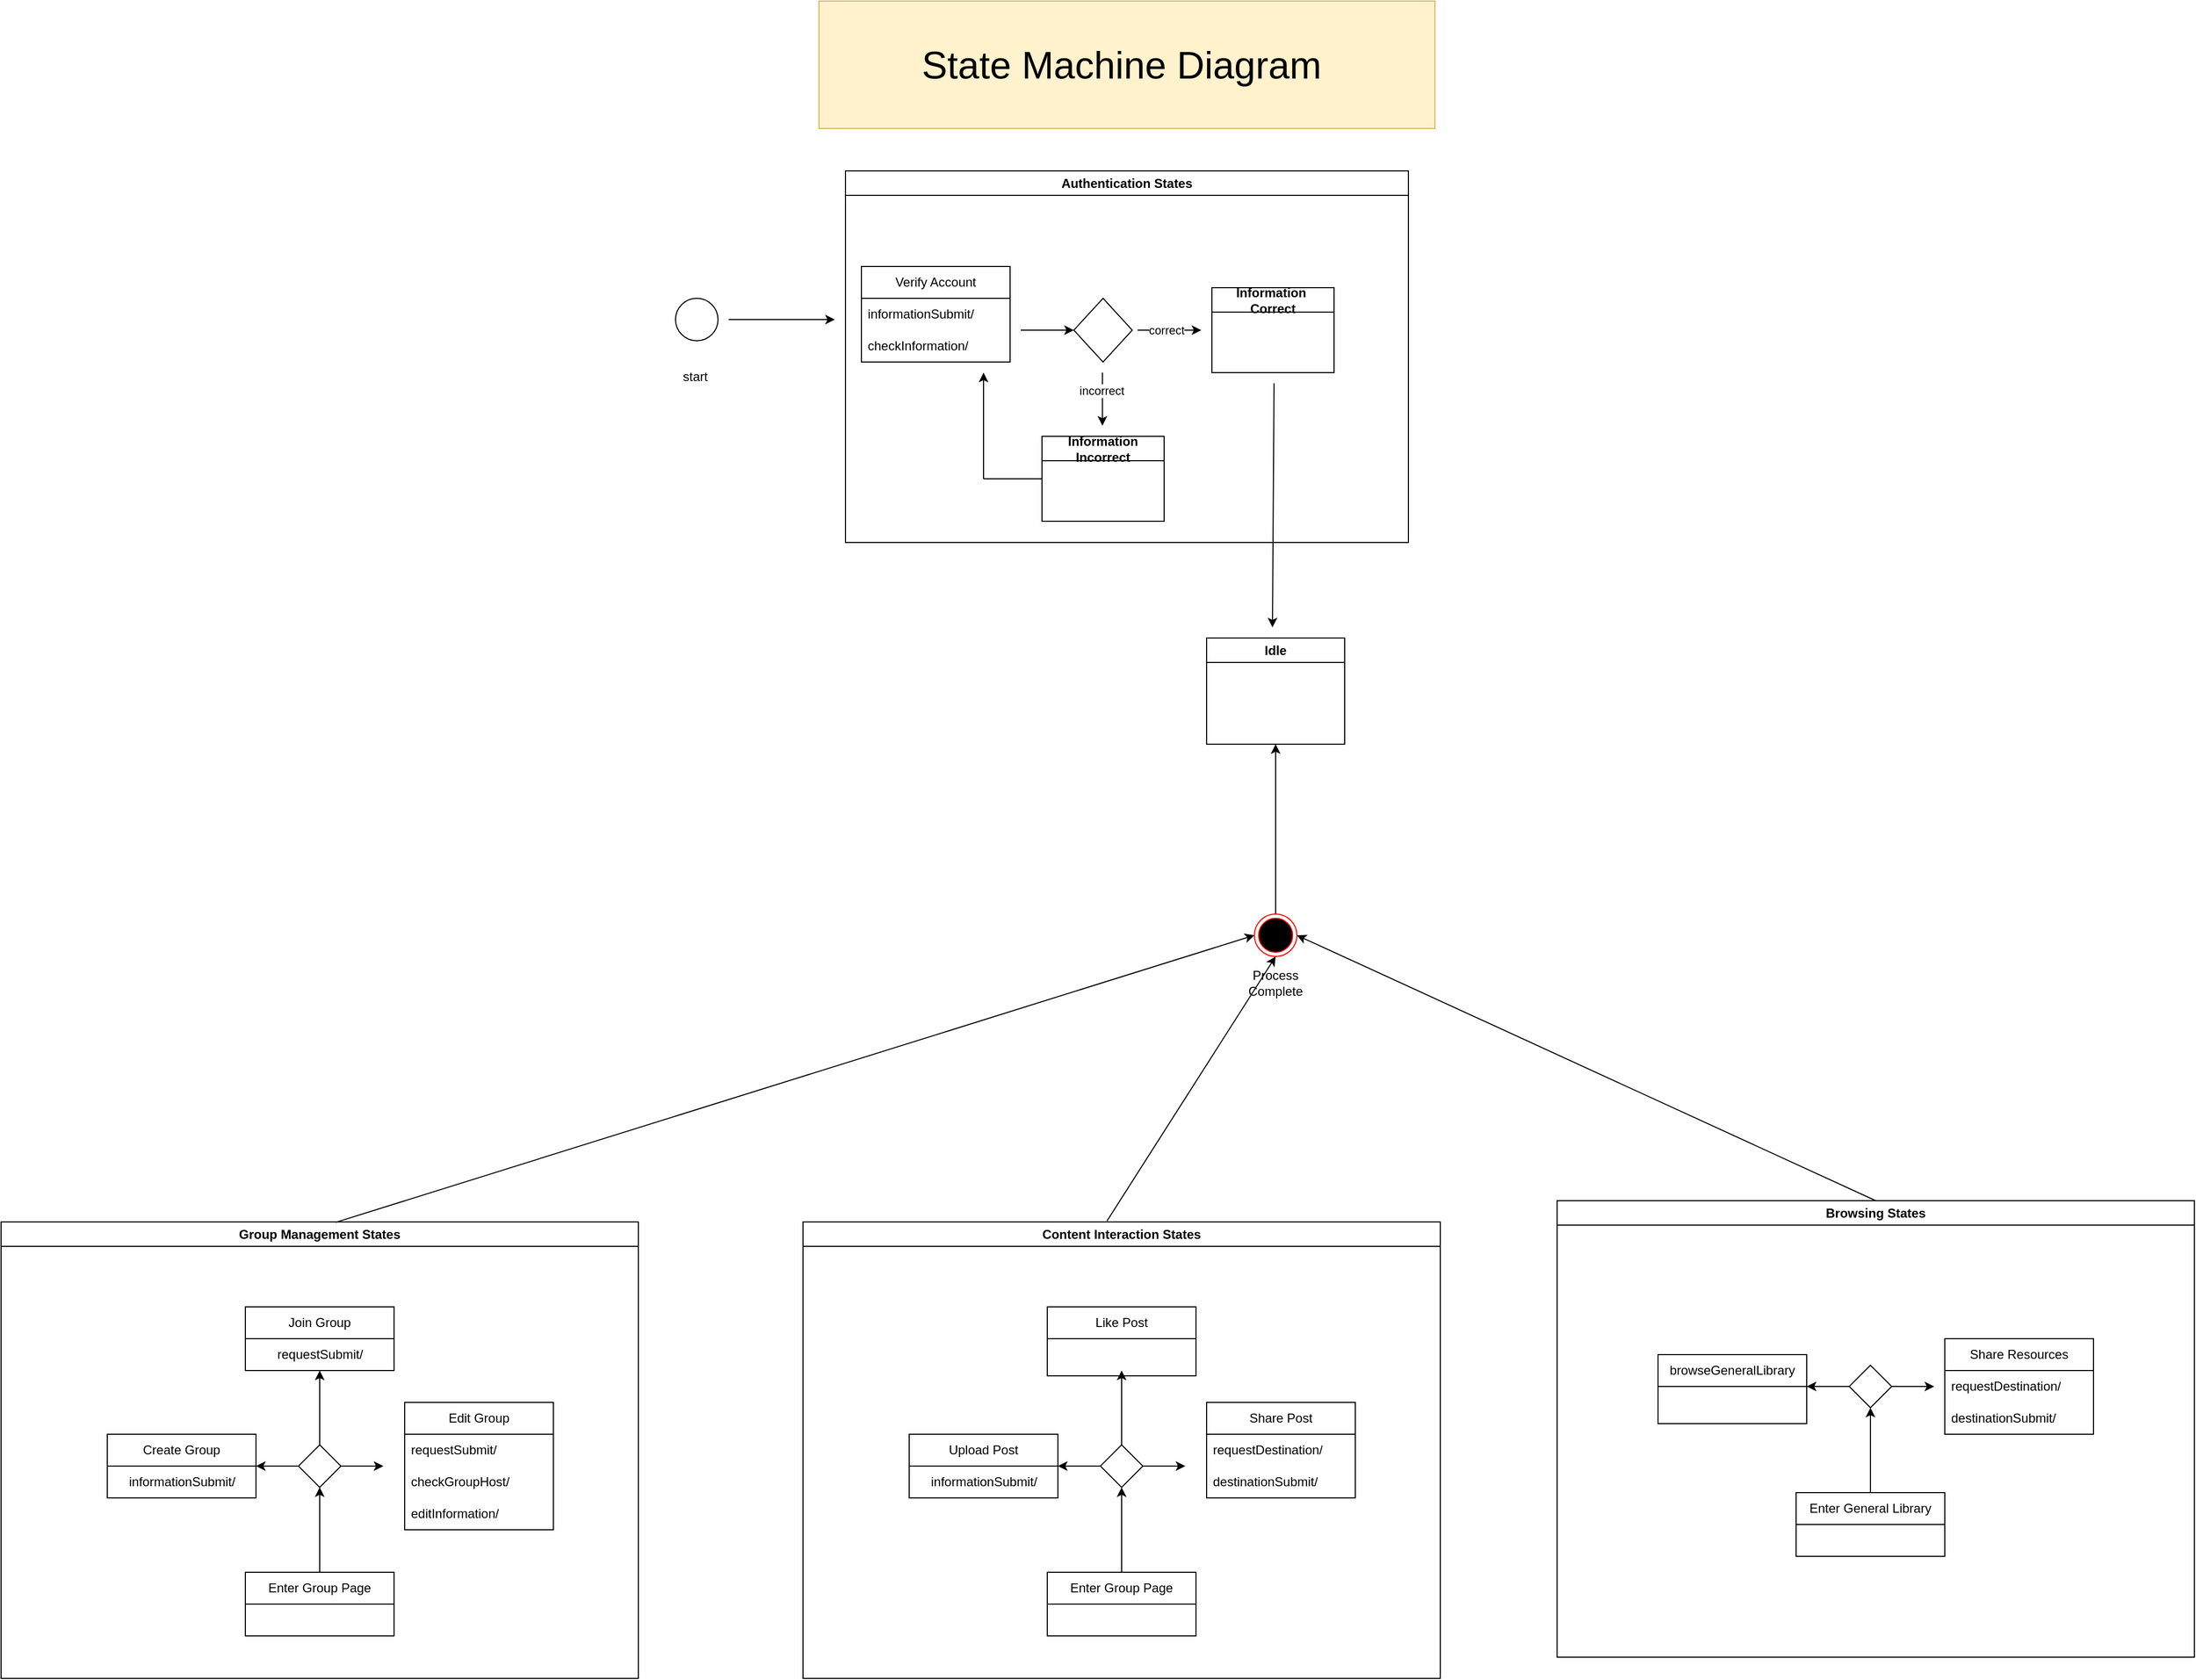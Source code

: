 <mxfile version="24.5.2" type="github">
  <diagram name="State Machine Diagram" id="gP0zPGlflbPupSnP1_vm">
    <mxGraphModel dx="3455" dy="2610" grid="1" gridSize="10" guides="1" tooltips="1" connect="1" arrows="1" fold="1" page="1" pageScale="1" pageWidth="850" pageHeight="1100" math="0" shadow="0">
      <root>
        <mxCell id="0" />
        <mxCell id="1" parent="0" />
        <mxCell id="Ts-cI60gPqAjIB_2pUeZ-1" value="&lt;font style=&quot;font-size: 36px;&quot;&gt;State Machine Diagram&amp;nbsp;&lt;/font&gt;" style="rounded=0;whiteSpace=wrap;html=1;fillColor=#fff2cc;strokeColor=#d6b656;" vertex="1" parent="1">
          <mxGeometry x="295" y="20" width="580" height="120" as="geometry" />
        </mxCell>
        <mxCell id="Ts-cI60gPqAjIB_2pUeZ-2" value="" style="ellipse;whiteSpace=wrap;html=1;aspect=fixed;" vertex="1" parent="1">
          <mxGeometry x="160" y="300" width="40" height="40" as="geometry" />
        </mxCell>
        <mxCell id="Ts-cI60gPqAjIB_2pUeZ-7" value="" style="endArrow=classic;html=1;rounded=0;exitX=0.5;exitY=0;exitDx=0;exitDy=0;entryX=0.5;entryY=1;entryDx=0;entryDy=0;" edge="1" parent="1" source="Ts-cI60gPqAjIB_2pUeZ-9" target="Ts-cI60gPqAjIB_2pUeZ-43">
          <mxGeometry width="50" height="50" relative="1" as="geometry">
            <mxPoint x="572" y="680" as="sourcePoint" />
            <mxPoint x="660" y="690" as="targetPoint" />
          </mxGeometry>
        </mxCell>
        <mxCell id="Ts-cI60gPqAjIB_2pUeZ-9" value="" style="ellipse;html=1;shape=endState;fillColor=#000000;strokeColor=#ff0000;" vertex="1" parent="1">
          <mxGeometry x="705" y="880" width="40" height="40" as="geometry" />
        </mxCell>
        <mxCell id="Ts-cI60gPqAjIB_2pUeZ-10" value="Process Complete" style="text;html=1;align=center;verticalAlign=middle;whiteSpace=wrap;rounded=0;" vertex="1" parent="1">
          <mxGeometry x="695" y="930" width="60" height="30" as="geometry" />
        </mxCell>
        <mxCell id="Ts-cI60gPqAjIB_2pUeZ-11" value="" style="endArrow=classic;html=1;rounded=0;" edge="1" parent="1">
          <mxGeometry width="50" height="50" relative="1" as="geometry">
            <mxPoint x="210" y="320" as="sourcePoint" />
            <mxPoint x="310" y="320" as="targetPoint" />
          </mxGeometry>
        </mxCell>
        <mxCell id="Ts-cI60gPqAjIB_2pUeZ-13" value="start" style="text;whiteSpace=wrap;" vertex="1" parent="1">
          <mxGeometry x="165" y="360" width="30" height="30" as="geometry" />
        </mxCell>
        <mxCell id="Ts-cI60gPqAjIB_2pUeZ-14" value="Authentication States" style="swimlane;whiteSpace=wrap;html=1;" vertex="1" parent="1">
          <mxGeometry x="320" y="180" width="530" height="350" as="geometry" />
        </mxCell>
        <mxCell id="Ts-cI60gPqAjIB_2pUeZ-24" value="" style="endArrow=classic;html=1;rounded=0;" edge="1" parent="Ts-cI60gPqAjIB_2pUeZ-14">
          <mxGeometry width="50" height="50" relative="1" as="geometry">
            <mxPoint x="165" y="150" as="sourcePoint" />
            <mxPoint x="215" y="150" as="targetPoint" />
          </mxGeometry>
        </mxCell>
        <mxCell id="Ts-cI60gPqAjIB_2pUeZ-25" value="" style="rhombus;whiteSpace=wrap;html=1;" vertex="1" parent="Ts-cI60gPqAjIB_2pUeZ-14">
          <mxGeometry x="215" y="120" width="55" height="60" as="geometry" />
        </mxCell>
        <mxCell id="Ts-cI60gPqAjIB_2pUeZ-26" value="" style="endArrow=classic;html=1;rounded=0;" edge="1" parent="Ts-cI60gPqAjIB_2pUeZ-14">
          <mxGeometry width="50" height="50" relative="1" as="geometry">
            <mxPoint x="275" y="150" as="sourcePoint" />
            <mxPoint x="335" y="150" as="targetPoint" />
          </mxGeometry>
        </mxCell>
        <mxCell id="Ts-cI60gPqAjIB_2pUeZ-27" value="correct" style="edgeLabel;html=1;align=center;verticalAlign=middle;resizable=0;points=[];" vertex="1" connectable="0" parent="Ts-cI60gPqAjIB_2pUeZ-26">
          <mxGeometry x="-0.1" relative="1" as="geometry">
            <mxPoint as="offset" />
          </mxGeometry>
        </mxCell>
        <mxCell id="Ts-cI60gPqAjIB_2pUeZ-29" value="Verify Account" style="swimlane;fontStyle=0;childLayout=stackLayout;horizontal=1;startSize=30;horizontalStack=0;resizeParent=1;resizeParentMax=0;resizeLast=0;collapsible=1;marginBottom=0;whiteSpace=wrap;html=1;" vertex="1" parent="Ts-cI60gPqAjIB_2pUeZ-14">
          <mxGeometry x="15" y="90" width="140" height="90" as="geometry" />
        </mxCell>
        <mxCell id="Ts-cI60gPqAjIB_2pUeZ-30" value="informationSubmit/" style="text;strokeColor=none;fillColor=none;align=left;verticalAlign=middle;spacingLeft=4;spacingRight=4;overflow=hidden;points=[[0,0.5],[1,0.5]];portConstraint=eastwest;rotatable=0;whiteSpace=wrap;html=1;" vertex="1" parent="Ts-cI60gPqAjIB_2pUeZ-29">
          <mxGeometry y="30" width="140" height="30" as="geometry" />
        </mxCell>
        <mxCell id="Ts-cI60gPqAjIB_2pUeZ-31" value="checkInformation/" style="text;strokeColor=none;fillColor=none;align=left;verticalAlign=middle;spacingLeft=4;spacingRight=4;overflow=hidden;points=[[0,0.5],[1,0.5]];portConstraint=eastwest;rotatable=0;whiteSpace=wrap;html=1;" vertex="1" parent="Ts-cI60gPqAjIB_2pUeZ-29">
          <mxGeometry y="60" width="140" height="30" as="geometry" />
        </mxCell>
        <mxCell id="Ts-cI60gPqAjIB_2pUeZ-33" value="" style="endArrow=classic;html=1;rounded=0;" edge="1" parent="Ts-cI60gPqAjIB_2pUeZ-14">
          <mxGeometry width="50" height="50" relative="1" as="geometry">
            <mxPoint x="241.91" y="190" as="sourcePoint" />
            <mxPoint x="241.91" y="240" as="targetPoint" />
          </mxGeometry>
        </mxCell>
        <mxCell id="Ts-cI60gPqAjIB_2pUeZ-34" value="incorrect" style="edgeLabel;html=1;align=center;verticalAlign=middle;resizable=0;points=[];" vertex="1" connectable="0" parent="Ts-cI60gPqAjIB_2pUeZ-33">
          <mxGeometry x="-0.337" y="-1" relative="1" as="geometry">
            <mxPoint as="offset" />
          </mxGeometry>
        </mxCell>
        <mxCell id="Ts-cI60gPqAjIB_2pUeZ-37" value="Information Incorrect" style="swimlane;whiteSpace=wrap;html=1;" vertex="1" parent="Ts-cI60gPqAjIB_2pUeZ-14">
          <mxGeometry x="185" y="250" width="115" height="80" as="geometry" />
        </mxCell>
        <mxCell id="Ts-cI60gPqAjIB_2pUeZ-40" value="Information&amp;nbsp;&lt;div&gt;Correct&lt;/div&gt;" style="swimlane;whiteSpace=wrap;html=1;" vertex="1" parent="Ts-cI60gPqAjIB_2pUeZ-14">
          <mxGeometry x="345" y="110" width="115" height="80" as="geometry" />
        </mxCell>
        <mxCell id="Ts-cI60gPqAjIB_2pUeZ-42" value="" style="endArrow=classic;html=1;rounded=0;" edge="1" parent="Ts-cI60gPqAjIB_2pUeZ-14">
          <mxGeometry width="50" height="50" relative="1" as="geometry">
            <mxPoint x="403.5" y="200" as="sourcePoint" />
            <mxPoint x="402" y="430" as="targetPoint" />
          </mxGeometry>
        </mxCell>
        <mxCell id="Ts-cI60gPqAjIB_2pUeZ-38" value="" style="endArrow=classic;html=1;rounded=0;" edge="1" parent="1">
          <mxGeometry width="50" height="50" relative="1" as="geometry">
            <mxPoint x="450" y="470" as="sourcePoint" />
            <mxPoint x="450" y="370" as="targetPoint" />
          </mxGeometry>
        </mxCell>
        <mxCell id="Ts-cI60gPqAjIB_2pUeZ-39" value="" style="endArrow=none;html=1;rounded=0;entryX=0;entryY=0.5;entryDx=0;entryDy=0;" edge="1" parent="1" target="Ts-cI60gPqAjIB_2pUeZ-37">
          <mxGeometry width="50" height="50" relative="1" as="geometry">
            <mxPoint x="450" y="470" as="sourcePoint" />
            <mxPoint x="680" y="540" as="targetPoint" />
          </mxGeometry>
        </mxCell>
        <mxCell id="Ts-cI60gPqAjIB_2pUeZ-43" value="Idle" style="swimlane;whiteSpace=wrap;html=1;" vertex="1" parent="1">
          <mxGeometry x="660" y="620" width="130" height="100" as="geometry" />
        </mxCell>
        <mxCell id="Ts-cI60gPqAjIB_2pUeZ-44" value="Group Management States" style="swimlane;whiteSpace=wrap;html=1;" vertex="1" parent="1">
          <mxGeometry x="-475" y="1170.0" width="600" height="430" as="geometry" />
        </mxCell>
        <mxCell id="Ts-cI60gPqAjIB_2pUeZ-49" value="Enter Group Page" style="swimlane;fontStyle=0;childLayout=stackLayout;horizontal=1;startSize=30;horizontalStack=0;resizeParent=1;resizeParentMax=0;resizeLast=0;collapsible=1;marginBottom=0;whiteSpace=wrap;html=1;" vertex="1" parent="Ts-cI60gPqAjIB_2pUeZ-44">
          <mxGeometry x="230" y="330" width="140" height="60" as="geometry" />
        </mxCell>
        <mxCell id="Ts-cI60gPqAjIB_2pUeZ-60" value="" style="edgeStyle=orthogonalEdgeStyle;rounded=0;orthogonalLoop=1;jettySize=auto;html=1;" edge="1" parent="Ts-cI60gPqAjIB_2pUeZ-44" source="Ts-cI60gPqAjIB_2pUeZ-58">
          <mxGeometry relative="1" as="geometry">
            <mxPoint x="360" y="230" as="targetPoint" />
          </mxGeometry>
        </mxCell>
        <mxCell id="Ts-cI60gPqAjIB_2pUeZ-62" value="" style="edgeStyle=orthogonalEdgeStyle;rounded=0;orthogonalLoop=1;jettySize=auto;html=1;" edge="1" parent="Ts-cI60gPqAjIB_2pUeZ-44" source="Ts-cI60gPqAjIB_2pUeZ-58">
          <mxGeometry relative="1" as="geometry">
            <mxPoint x="240" y="230" as="targetPoint" />
          </mxGeometry>
        </mxCell>
        <mxCell id="Ts-cI60gPqAjIB_2pUeZ-64" value="" style="edgeStyle=orthogonalEdgeStyle;rounded=0;orthogonalLoop=1;jettySize=auto;html=1;" edge="1" parent="Ts-cI60gPqAjIB_2pUeZ-44" source="Ts-cI60gPqAjIB_2pUeZ-58">
          <mxGeometry relative="1" as="geometry">
            <mxPoint x="300" y="140" as="targetPoint" />
          </mxGeometry>
        </mxCell>
        <mxCell id="Ts-cI60gPqAjIB_2pUeZ-58" value="" style="rhombus;whiteSpace=wrap;html=1;" vertex="1" parent="Ts-cI60gPqAjIB_2pUeZ-44">
          <mxGeometry x="280" y="210" width="40" height="40" as="geometry" />
        </mxCell>
        <mxCell id="Ts-cI60gPqAjIB_2pUeZ-65" value="Create Group" style="swimlane;fontStyle=0;childLayout=stackLayout;horizontal=1;startSize=30;horizontalStack=0;resizeParent=1;resizeParentMax=0;resizeLast=0;collapsible=1;marginBottom=0;whiteSpace=wrap;html=1;" vertex="1" parent="Ts-cI60gPqAjIB_2pUeZ-44">
          <mxGeometry x="100" y="200" width="140" height="60" as="geometry" />
        </mxCell>
        <mxCell id="Ts-cI60gPqAjIB_2pUeZ-69" value="informationSubmit/" style="text;html=1;align=center;verticalAlign=middle;resizable=0;points=[];autosize=1;strokeColor=none;fillColor=none;" vertex="1" parent="Ts-cI60gPqAjIB_2pUeZ-65">
          <mxGeometry y="30" width="140" height="30" as="geometry" />
        </mxCell>
        <mxCell id="Ts-cI60gPqAjIB_2pUeZ-67" value="Join Group" style="swimlane;fontStyle=0;childLayout=stackLayout;horizontal=1;startSize=30;horizontalStack=0;resizeParent=1;resizeParentMax=0;resizeLast=0;collapsible=1;marginBottom=0;whiteSpace=wrap;html=1;" vertex="1" parent="Ts-cI60gPqAjIB_2pUeZ-44">
          <mxGeometry x="230" y="80" width="140" height="60" as="geometry" />
        </mxCell>
        <mxCell id="Ts-cI60gPqAjIB_2pUeZ-68" value="requestSubmit/" style="text;html=1;align=center;verticalAlign=middle;resizable=0;points=[];autosize=1;strokeColor=none;fillColor=none;" vertex="1" parent="Ts-cI60gPqAjIB_2pUeZ-67">
          <mxGeometry y="30" width="140" height="30" as="geometry" />
        </mxCell>
        <mxCell id="Ts-cI60gPqAjIB_2pUeZ-92" value="Edit Group" style="swimlane;fontStyle=0;childLayout=stackLayout;horizontal=1;startSize=30;horizontalStack=0;resizeParent=1;resizeParentMax=0;resizeLast=0;collapsible=1;marginBottom=0;whiteSpace=wrap;html=1;" vertex="1" parent="Ts-cI60gPqAjIB_2pUeZ-44">
          <mxGeometry x="380" y="170" width="140" height="120" as="geometry" />
        </mxCell>
        <mxCell id="Ts-cI60gPqAjIB_2pUeZ-93" value="requestSubmit/" style="text;strokeColor=none;fillColor=none;align=left;verticalAlign=middle;spacingLeft=4;spacingRight=4;overflow=hidden;points=[[0,0.5],[1,0.5]];portConstraint=eastwest;rotatable=0;whiteSpace=wrap;html=1;" vertex="1" parent="Ts-cI60gPqAjIB_2pUeZ-92">
          <mxGeometry y="30" width="140" height="30" as="geometry" />
        </mxCell>
        <mxCell id="Ts-cI60gPqAjIB_2pUeZ-94" value="checkGroupHost/" style="text;strokeColor=none;fillColor=none;align=left;verticalAlign=middle;spacingLeft=4;spacingRight=4;overflow=hidden;points=[[0,0.5],[1,0.5]];portConstraint=eastwest;rotatable=0;whiteSpace=wrap;html=1;" vertex="1" parent="Ts-cI60gPqAjIB_2pUeZ-92">
          <mxGeometry y="60" width="140" height="30" as="geometry" />
        </mxCell>
        <mxCell id="Ts-cI60gPqAjIB_2pUeZ-95" value="editInformation/" style="text;strokeColor=none;fillColor=none;align=left;verticalAlign=middle;spacingLeft=4;spacingRight=4;overflow=hidden;points=[[0,0.5],[1,0.5]];portConstraint=eastwest;rotatable=0;whiteSpace=wrap;html=1;" vertex="1" parent="Ts-cI60gPqAjIB_2pUeZ-92">
          <mxGeometry y="90" width="140" height="30" as="geometry" />
        </mxCell>
        <mxCell id="Ts-cI60gPqAjIB_2pUeZ-57" value="" style="endArrow=classic;html=1;rounded=0;exitX=0.5;exitY=0;exitDx=0;exitDy=0;" edge="1" parent="1" source="Ts-cI60gPqAjIB_2pUeZ-49">
          <mxGeometry width="50" height="50" relative="1" as="geometry">
            <mxPoint x="-85" y="1210.0" as="sourcePoint" />
            <mxPoint x="-175" y="1420.0" as="targetPoint" />
          </mxGeometry>
        </mxCell>
        <mxCell id="Ts-cI60gPqAjIB_2pUeZ-97" value="" style="endArrow=classic;html=1;rounded=0;entryX=0;entryY=0.5;entryDx=0;entryDy=0;exitX=0.525;exitY=0.001;exitDx=0;exitDy=0;exitPerimeter=0;" edge="1" parent="1" source="Ts-cI60gPqAjIB_2pUeZ-44" target="Ts-cI60gPqAjIB_2pUeZ-9">
          <mxGeometry width="50" height="50" relative="1" as="geometry">
            <mxPoint x="440" y="1225.86" as="sourcePoint" />
            <mxPoint x="485.858" y="1080.002" as="targetPoint" />
          </mxGeometry>
        </mxCell>
        <mxCell id="Ts-cI60gPqAjIB_2pUeZ-99" value="Content Interaction States" style="swimlane;whiteSpace=wrap;html=1;" vertex="1" parent="1">
          <mxGeometry x="280" y="1170.0" width="600" height="430" as="geometry" />
        </mxCell>
        <mxCell id="Ts-cI60gPqAjIB_2pUeZ-100" value="Enter Group Page" style="swimlane;fontStyle=0;childLayout=stackLayout;horizontal=1;startSize=30;horizontalStack=0;resizeParent=1;resizeParentMax=0;resizeLast=0;collapsible=1;marginBottom=0;whiteSpace=wrap;html=1;" vertex="1" parent="Ts-cI60gPqAjIB_2pUeZ-99">
          <mxGeometry x="230" y="330" width="140" height="60" as="geometry" />
        </mxCell>
        <mxCell id="Ts-cI60gPqAjIB_2pUeZ-101" value="" style="edgeStyle=orthogonalEdgeStyle;rounded=0;orthogonalLoop=1;jettySize=auto;html=1;" edge="1" parent="Ts-cI60gPqAjIB_2pUeZ-99" source="Ts-cI60gPqAjIB_2pUeZ-104">
          <mxGeometry relative="1" as="geometry">
            <mxPoint x="360" y="230" as="targetPoint" />
          </mxGeometry>
        </mxCell>
        <mxCell id="Ts-cI60gPqAjIB_2pUeZ-102" value="" style="edgeStyle=orthogonalEdgeStyle;rounded=0;orthogonalLoop=1;jettySize=auto;html=1;" edge="1" parent="Ts-cI60gPqAjIB_2pUeZ-99" source="Ts-cI60gPqAjIB_2pUeZ-104">
          <mxGeometry relative="1" as="geometry">
            <mxPoint x="240" y="230" as="targetPoint" />
          </mxGeometry>
        </mxCell>
        <mxCell id="Ts-cI60gPqAjIB_2pUeZ-103" value="" style="edgeStyle=orthogonalEdgeStyle;rounded=0;orthogonalLoop=1;jettySize=auto;html=1;" edge="1" parent="Ts-cI60gPqAjIB_2pUeZ-99" source="Ts-cI60gPqAjIB_2pUeZ-104">
          <mxGeometry relative="1" as="geometry">
            <mxPoint x="300" y="140" as="targetPoint" />
          </mxGeometry>
        </mxCell>
        <mxCell id="Ts-cI60gPqAjIB_2pUeZ-104" value="" style="rhombus;whiteSpace=wrap;html=1;" vertex="1" parent="Ts-cI60gPqAjIB_2pUeZ-99">
          <mxGeometry x="280" y="210" width="40" height="40" as="geometry" />
        </mxCell>
        <mxCell id="Ts-cI60gPqAjIB_2pUeZ-105" value="Upload Post" style="swimlane;fontStyle=0;childLayout=stackLayout;horizontal=1;startSize=30;horizontalStack=0;resizeParent=1;resizeParentMax=0;resizeLast=0;collapsible=1;marginBottom=0;whiteSpace=wrap;html=1;" vertex="1" parent="Ts-cI60gPqAjIB_2pUeZ-99">
          <mxGeometry x="100" y="200" width="140" height="60" as="geometry" />
        </mxCell>
        <mxCell id="Ts-cI60gPqAjIB_2pUeZ-106" value="informationSubmit/" style="text;html=1;align=center;verticalAlign=middle;resizable=0;points=[];autosize=1;strokeColor=none;fillColor=none;" vertex="1" parent="Ts-cI60gPqAjIB_2pUeZ-105">
          <mxGeometry y="30" width="140" height="30" as="geometry" />
        </mxCell>
        <mxCell id="Ts-cI60gPqAjIB_2pUeZ-107" value="Like Post" style="swimlane;fontStyle=0;childLayout=stackLayout;horizontal=1;startSize=30;horizontalStack=0;resizeParent=1;resizeParentMax=0;resizeLast=0;collapsible=1;marginBottom=0;whiteSpace=wrap;html=1;" vertex="1" parent="Ts-cI60gPqAjIB_2pUeZ-99">
          <mxGeometry x="230" y="80" width="140" height="65" as="geometry" />
        </mxCell>
        <mxCell id="Ts-cI60gPqAjIB_2pUeZ-109" value="Share Post" style="swimlane;fontStyle=0;childLayout=stackLayout;horizontal=1;startSize=30;horizontalStack=0;resizeParent=1;resizeParentMax=0;resizeLast=0;collapsible=1;marginBottom=0;whiteSpace=wrap;html=1;" vertex="1" parent="Ts-cI60gPqAjIB_2pUeZ-99">
          <mxGeometry x="380" y="170" width="140" height="90" as="geometry" />
        </mxCell>
        <mxCell id="Ts-cI60gPqAjIB_2pUeZ-110" value="requestDestination/" style="text;strokeColor=none;fillColor=none;align=left;verticalAlign=middle;spacingLeft=4;spacingRight=4;overflow=hidden;points=[[0,0.5],[1,0.5]];portConstraint=eastwest;rotatable=0;whiteSpace=wrap;html=1;" vertex="1" parent="Ts-cI60gPqAjIB_2pUeZ-109">
          <mxGeometry y="30" width="140" height="30" as="geometry" />
        </mxCell>
        <mxCell id="Ts-cI60gPqAjIB_2pUeZ-111" value="destinationSubmit/" style="text;strokeColor=none;fillColor=none;align=left;verticalAlign=middle;spacingLeft=4;spacingRight=4;overflow=hidden;points=[[0,0.5],[1,0.5]];portConstraint=eastwest;rotatable=0;whiteSpace=wrap;html=1;" vertex="1" parent="Ts-cI60gPqAjIB_2pUeZ-109">
          <mxGeometry y="60" width="140" height="30" as="geometry" />
        </mxCell>
        <mxCell id="Ts-cI60gPqAjIB_2pUeZ-113" value="" style="endArrow=classic;html=1;rounded=0;exitX=0.5;exitY=0;exitDx=0;exitDy=0;entryX=0.5;entryY=1;entryDx=0;entryDy=0;" edge="1" parent="Ts-cI60gPqAjIB_2pUeZ-99" source="Ts-cI60gPqAjIB_2pUeZ-100" target="Ts-cI60gPqAjIB_2pUeZ-104">
          <mxGeometry width="50" height="50" relative="1" as="geometry">
            <mxPoint x="345" y="30" as="sourcePoint" />
            <mxPoint x="255" y="240" as="targetPoint" />
          </mxGeometry>
        </mxCell>
        <mxCell id="Ts-cI60gPqAjIB_2pUeZ-114" value="" style="endArrow=classic;html=1;rounded=0;exitX=0.477;exitY=-0.002;exitDx=0;exitDy=0;exitPerimeter=0;entryX=0.5;entryY=1;entryDx=0;entryDy=0;" edge="1" parent="1" source="Ts-cI60gPqAjIB_2pUeZ-99" target="Ts-cI60gPqAjIB_2pUeZ-9">
          <mxGeometry width="50" height="50" relative="1" as="geometry">
            <mxPoint x="740" y="1210" as="sourcePoint" />
            <mxPoint x="790" y="1160" as="targetPoint" />
            <Array as="points" />
          </mxGeometry>
        </mxCell>
        <mxCell id="Ts-cI60gPqAjIB_2pUeZ-115" value="Browsing States" style="swimlane;whiteSpace=wrap;html=1;" vertex="1" parent="1">
          <mxGeometry x="990" y="1150" width="600" height="430" as="geometry" />
        </mxCell>
        <mxCell id="Ts-cI60gPqAjIB_2pUeZ-116" value="Enter General Library" style="swimlane;fontStyle=0;childLayout=stackLayout;horizontal=1;startSize=30;horizontalStack=0;resizeParent=1;resizeParentMax=0;resizeLast=0;collapsible=1;marginBottom=0;whiteSpace=wrap;html=1;" vertex="1" parent="Ts-cI60gPqAjIB_2pUeZ-115">
          <mxGeometry x="225" y="275" width="140" height="60" as="geometry" />
        </mxCell>
        <mxCell id="Ts-cI60gPqAjIB_2pUeZ-117" value="" style="edgeStyle=orthogonalEdgeStyle;rounded=0;orthogonalLoop=1;jettySize=auto;html=1;" edge="1" parent="Ts-cI60gPqAjIB_2pUeZ-115" source="Ts-cI60gPqAjIB_2pUeZ-120">
          <mxGeometry relative="1" as="geometry">
            <mxPoint x="355" y="175" as="targetPoint" />
          </mxGeometry>
        </mxCell>
        <mxCell id="Ts-cI60gPqAjIB_2pUeZ-118" value="" style="edgeStyle=orthogonalEdgeStyle;rounded=0;orthogonalLoop=1;jettySize=auto;html=1;" edge="1" parent="Ts-cI60gPqAjIB_2pUeZ-115" source="Ts-cI60gPqAjIB_2pUeZ-120">
          <mxGeometry relative="1" as="geometry">
            <mxPoint x="235" y="175" as="targetPoint" />
          </mxGeometry>
        </mxCell>
        <mxCell id="Ts-cI60gPqAjIB_2pUeZ-120" value="" style="rhombus;whiteSpace=wrap;html=1;" vertex="1" parent="Ts-cI60gPqAjIB_2pUeZ-115">
          <mxGeometry x="275" y="155" width="40" height="40" as="geometry" />
        </mxCell>
        <mxCell id="Ts-cI60gPqAjIB_2pUeZ-121" value="browseGeneralLibrary" style="swimlane;fontStyle=0;childLayout=stackLayout;horizontal=1;startSize=30;horizontalStack=0;resizeParent=1;resizeParentMax=0;resizeLast=0;collapsible=1;marginBottom=0;whiteSpace=wrap;html=1;" vertex="1" parent="Ts-cI60gPqAjIB_2pUeZ-115">
          <mxGeometry x="95" y="145" width="140" height="65" as="geometry" />
        </mxCell>
        <mxCell id="Ts-cI60gPqAjIB_2pUeZ-124" value="Share Resources" style="swimlane;fontStyle=0;childLayout=stackLayout;horizontal=1;startSize=30;horizontalStack=0;resizeParent=1;resizeParentMax=0;resizeLast=0;collapsible=1;marginBottom=0;whiteSpace=wrap;html=1;" vertex="1" parent="Ts-cI60gPqAjIB_2pUeZ-115">
          <mxGeometry x="365" y="130" width="140" height="90" as="geometry" />
        </mxCell>
        <mxCell id="Ts-cI60gPqAjIB_2pUeZ-125" value="requestDestination/" style="text;strokeColor=none;fillColor=none;align=left;verticalAlign=middle;spacingLeft=4;spacingRight=4;overflow=hidden;points=[[0,0.5],[1,0.5]];portConstraint=eastwest;rotatable=0;whiteSpace=wrap;html=1;" vertex="1" parent="Ts-cI60gPqAjIB_2pUeZ-124">
          <mxGeometry y="30" width="140" height="30" as="geometry" />
        </mxCell>
        <mxCell id="Ts-cI60gPqAjIB_2pUeZ-126" value="destinationSubmit/" style="text;strokeColor=none;fillColor=none;align=left;verticalAlign=middle;spacingLeft=4;spacingRight=4;overflow=hidden;points=[[0,0.5],[1,0.5]];portConstraint=eastwest;rotatable=0;whiteSpace=wrap;html=1;" vertex="1" parent="Ts-cI60gPqAjIB_2pUeZ-124">
          <mxGeometry y="60" width="140" height="30" as="geometry" />
        </mxCell>
        <mxCell id="Ts-cI60gPqAjIB_2pUeZ-127" value="" style="endArrow=classic;html=1;rounded=0;exitX=0.5;exitY=0;exitDx=0;exitDy=0;" edge="1" parent="Ts-cI60gPqAjIB_2pUeZ-115" source="Ts-cI60gPqAjIB_2pUeZ-116">
          <mxGeometry width="50" height="50" relative="1" as="geometry">
            <mxPoint x="385" y="-15" as="sourcePoint" />
            <mxPoint x="295" y="195" as="targetPoint" />
          </mxGeometry>
        </mxCell>
        <mxCell id="Ts-cI60gPqAjIB_2pUeZ-128" value="" style="endArrow=classic;html=1;rounded=0;entryX=1;entryY=0.5;entryDx=0;entryDy=0;exitX=0.5;exitY=0;exitDx=0;exitDy=0;" edge="1" parent="1" source="Ts-cI60gPqAjIB_2pUeZ-115" target="Ts-cI60gPqAjIB_2pUeZ-9">
          <mxGeometry width="50" height="50" relative="1" as="geometry">
            <mxPoint x="1280" y="1140" as="sourcePoint" />
            <mxPoint x="1240" y="870" as="targetPoint" />
          </mxGeometry>
        </mxCell>
      </root>
    </mxGraphModel>
  </diagram>
</mxfile>
